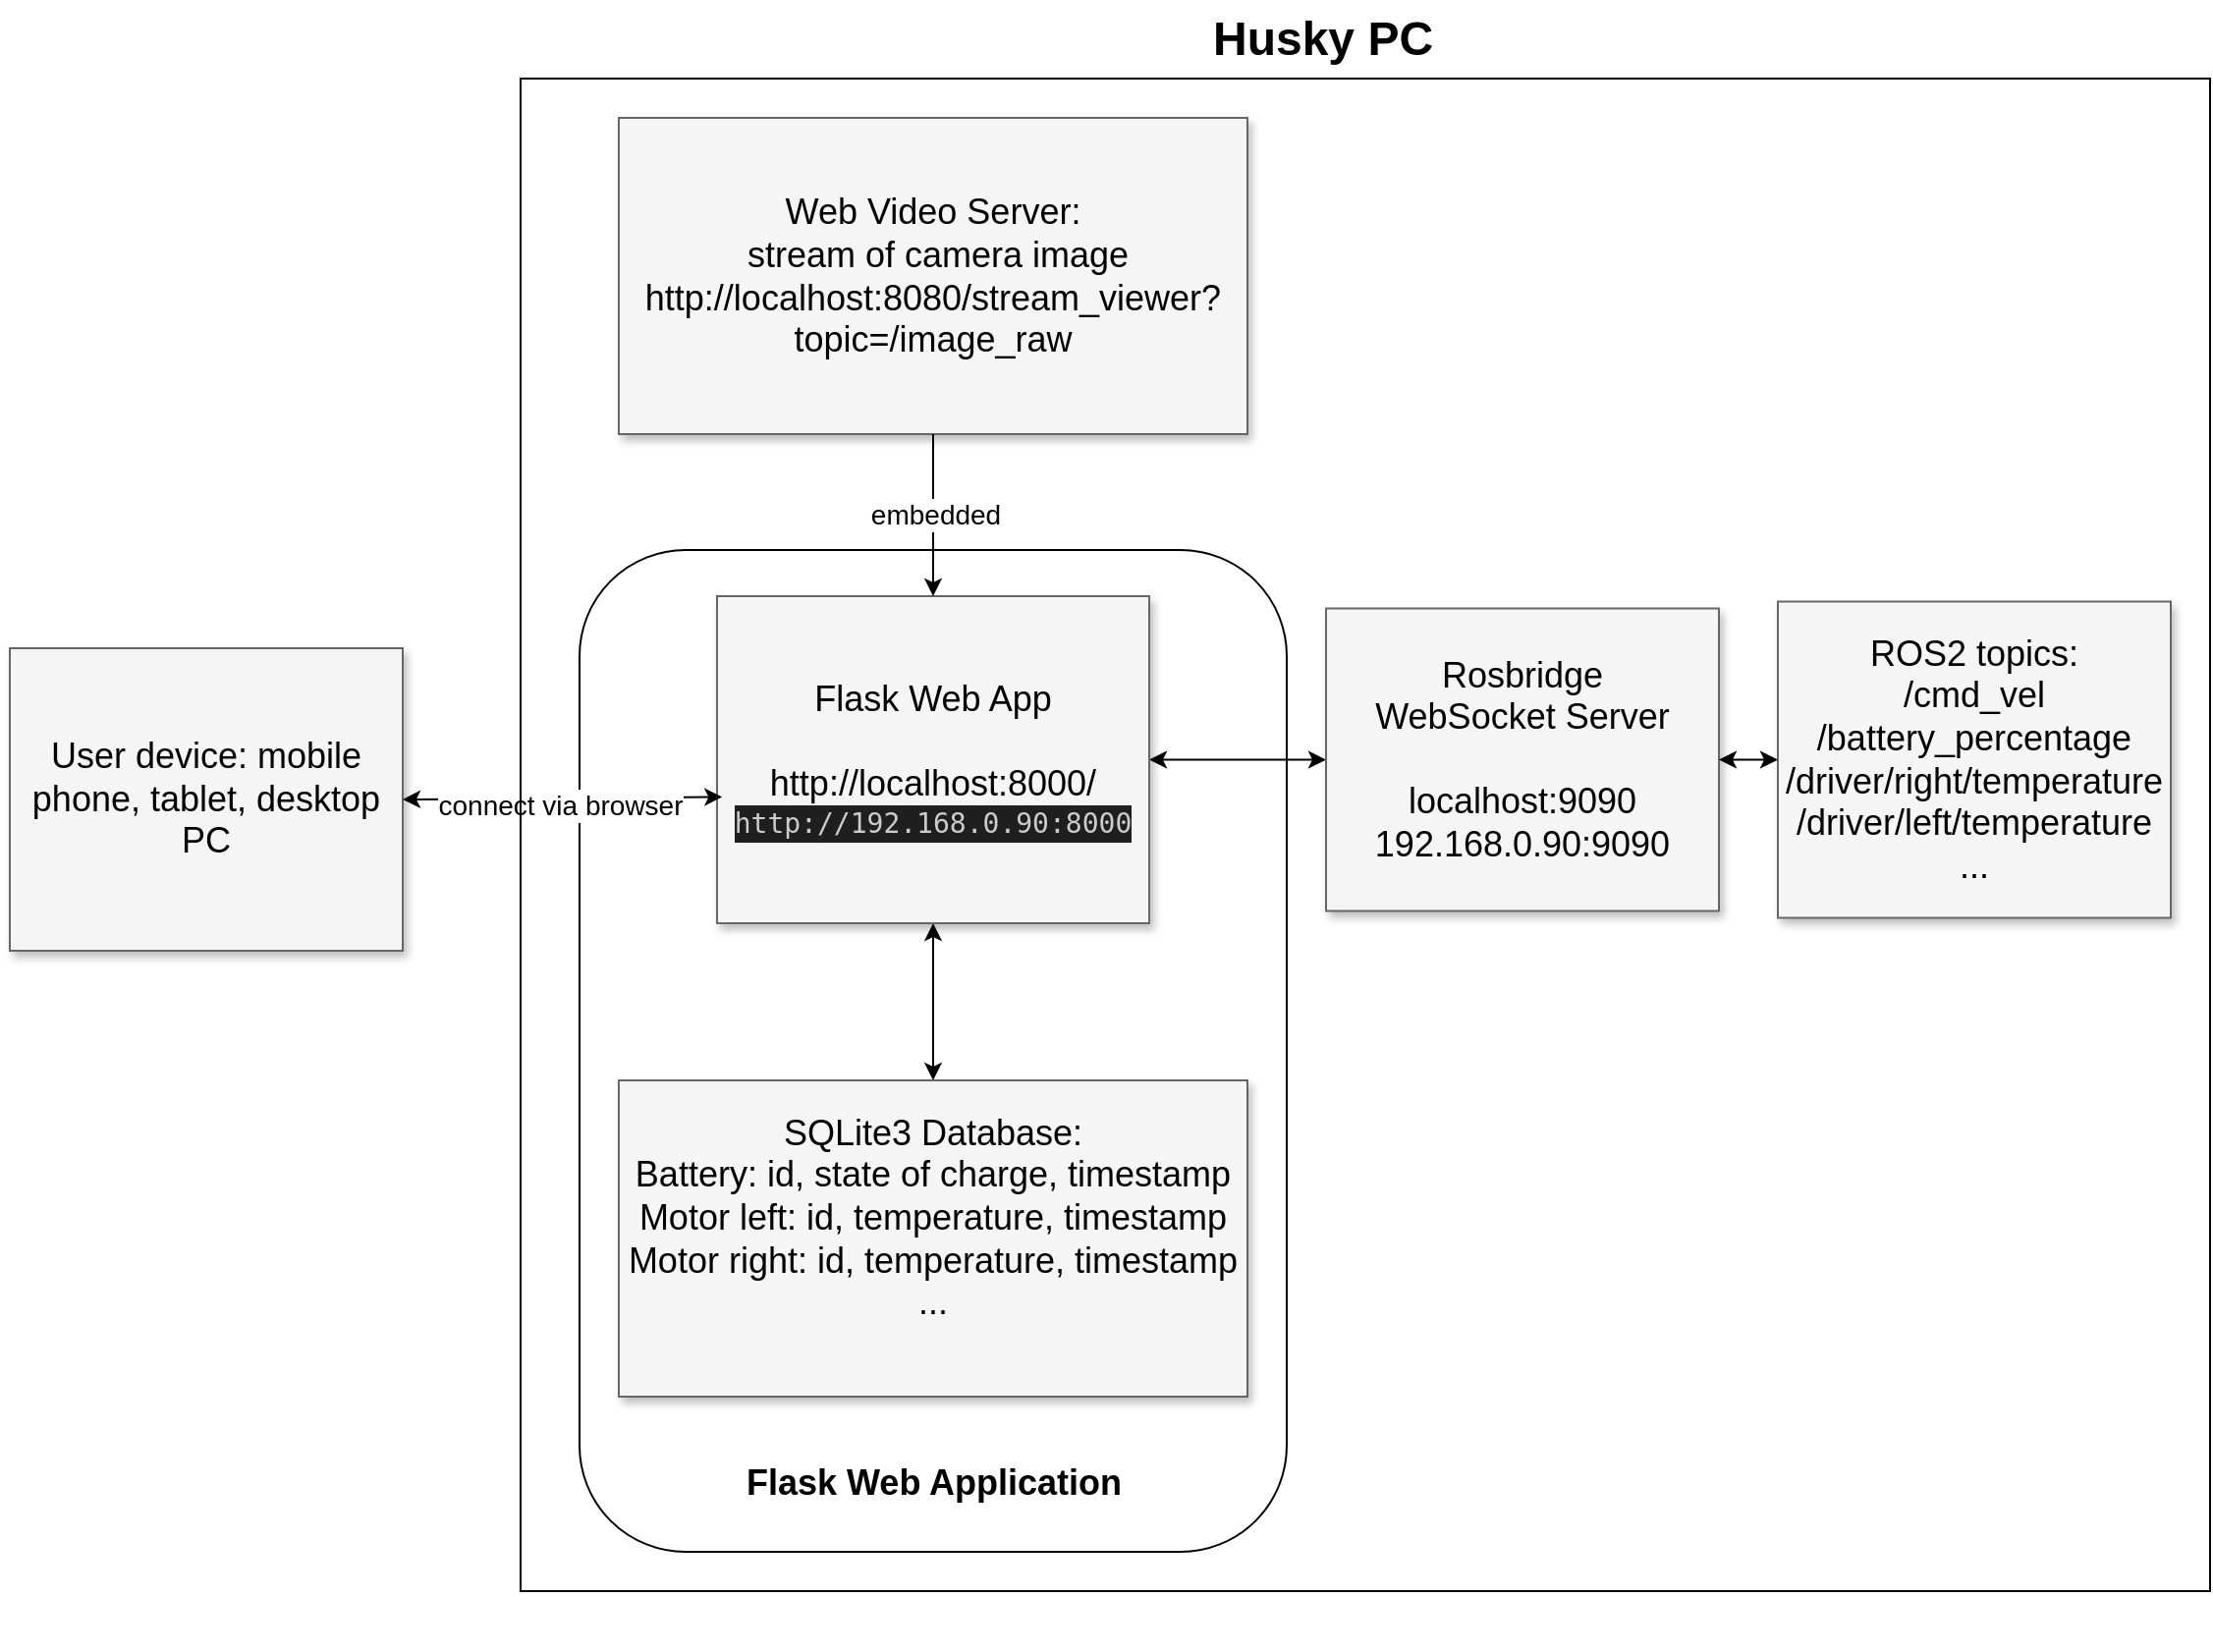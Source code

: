 <mxfile version="24.0.7" type="device">
  <diagram name="Page-1" id="90a13364-a465-7bf4-72fc-28e22215d7a0">
    <mxGraphModel dx="1912" dy="928" grid="1" gridSize="10" guides="1" tooltips="1" connect="1" arrows="1" fold="1" page="1" pageScale="1.5" pageWidth="827" pageHeight="1169" background="none" math="0" shadow="0">
      <root>
        <mxCell id="0" style=";html=1;" />
        <mxCell id="1" style=";html=1;" parent="0" />
        <mxCell id="92aZnivEr3lnGOnxTlvm-25" style="edgeStyle=none;rounded=0;orthogonalLoop=1;jettySize=auto;html=1;exitX=0.5;exitY=1;exitDx=0;exitDy=0;entryX=0.5;entryY=0;entryDx=0;entryDy=0;strokeColor=default;align=center;verticalAlign=middle;fontFamily=Helvetica;fontSize=11;fontColor=default;labelBackgroundColor=default;startArrow=classic;endArrow=classic;" edge="1" parent="1" source="3a17f1ce550125da-2" target="92aZnivEr3lnGOnxTlvm-22">
          <mxGeometry relative="1" as="geometry" />
        </mxCell>
        <mxCell id="92aZnivEr3lnGOnxTlvm-35" style="edgeStyle=none;rounded=0;orthogonalLoop=1;jettySize=auto;html=1;exitX=1;exitY=0.5;exitDx=0;exitDy=0;entryX=0;entryY=0.5;entryDx=0;entryDy=0;strokeColor=default;align=center;verticalAlign=middle;fontFamily=Helvetica;fontSize=11;fontColor=default;labelBackgroundColor=default;startArrow=classic;endArrow=classic;" edge="1" parent="1" source="3a17f1ce550125da-2" target="3a17f1ce550125da-10">
          <mxGeometry relative="1" as="geometry" />
        </mxCell>
        <mxCell id="3a17f1ce550125da-2" value="Flask Web App&lt;br&gt;&lt;div&gt;&lt;br&gt;&lt;/div&gt;&lt;div&gt;http://localhost:8000/&lt;br&gt;&lt;div style=&quot;color: #cccccc;background-color: #1f1f1f;font-family: &#39;Droid Sans Mono&#39;, &#39;monospace&#39;, monospace;font-weight: normal;font-size: 14px;line-height: 19px;white-space: pre;&quot;&gt;&lt;div&gt;&lt;span style=&quot;color: #cccccc;&quot;&gt;http://192.168.0.90:8000&lt;/span&gt;&lt;/div&gt;&lt;/div&gt;&lt;/div&gt;" style="whiteSpace=wrap;html=1;shadow=1;fontSize=18;fillColor=#f5f5f5;strokeColor=#666666;" parent="1" vertex="1">
          <mxGeometry x="440" y="443.5" width="220" height="166.5" as="geometry" />
        </mxCell>
        <mxCell id="3a17f1ce550125da-10" value="Rosbridge&lt;br&gt;WebSocket Server&lt;div&gt;&lt;br&gt;&lt;/div&gt;localhost:9090&lt;br&gt;192.168.0.90:9090" style="whiteSpace=wrap;html=1;shadow=1;fontSize=18;fillColor=#f5f5f5;strokeColor=#666666;" parent="1" vertex="1">
          <mxGeometry x="750" y="449.75" width="200" height="154" as="geometry" />
        </mxCell>
        <mxCell id="92aZnivEr3lnGOnxTlvm-4" value="Husky PC" style="text;strokeColor=none;fillColor=none;html=1;fontSize=24;fontStyle=1;verticalAlign=middle;align=center;" vertex="1" parent="1">
          <mxGeometry x="697.5" y="140" width="100" height="40" as="geometry" />
        </mxCell>
        <mxCell id="92aZnivEr3lnGOnxTlvm-37" style="edgeStyle=none;rounded=0;orthogonalLoop=1;jettySize=auto;html=1;entryX=1;entryY=0.5;entryDx=0;entryDy=0;strokeColor=default;align=center;verticalAlign=middle;fontFamily=Helvetica;fontSize=11;fontColor=default;labelBackgroundColor=default;startArrow=classic;endArrow=classic;" edge="1" parent="1" source="92aZnivEr3lnGOnxTlvm-12" target="3a17f1ce550125da-10">
          <mxGeometry relative="1" as="geometry" />
        </mxCell>
        <mxCell id="92aZnivEr3lnGOnxTlvm-12" value="ROS2 topics: &lt;br&gt;/cmd_vel&lt;br&gt;/battery_percentage&lt;br&gt;/driver/right/temperature&lt;br&gt;/driver/left/temperature&lt;br&gt;..." style="whiteSpace=wrap;html=1;shadow=1;fontSize=18;fillColor=#f5f5f5;strokeColor=#666666;" vertex="1" parent="1">
          <mxGeometry x="980" y="446.25" width="200" height="161" as="geometry" />
        </mxCell>
        <mxCell id="92aZnivEr3lnGOnxTlvm-17" value="" style="rounded=1;whiteSpace=wrap;html=1;fontFamily=Helvetica;fontSize=11;fontColor=default;labelBackgroundColor=default;fillColor=none;" vertex="1" parent="1">
          <mxGeometry x="370" y="420" width="360" height="510" as="geometry" />
        </mxCell>
        <mxCell id="92aZnivEr3lnGOnxTlvm-21" value="&lt;div style=&quot;font-size: 18px;&quot;&gt;Flask Web Application&lt;/div&gt;" style="text;strokeColor=none;fillColor=none;html=1;fontSize=11;fontStyle=1;verticalAlign=middle;align=center;fontFamily=Helvetica;fontColor=default;labelBackgroundColor=default;" vertex="1" parent="1">
          <mxGeometry x="426.25" y="810" width="247.5" height="170" as="geometry" />
        </mxCell>
        <mxCell id="92aZnivEr3lnGOnxTlvm-22" value="SQLite3 Database:&lt;br&gt;Battery: id, state of charge, timestamp&lt;br&gt;Motor left: id, temperature, timestamp&lt;br&gt;Motor right: id, temperature, timestamp&lt;br&gt;...&lt;br&gt;&lt;div&gt;&lt;br&gt;&lt;/div&gt;" style="whiteSpace=wrap;html=1;shadow=1;fontSize=18;fillColor=#f5f5f5;strokeColor=#666666;" vertex="1" parent="1">
          <mxGeometry x="390" y="690" width="320" height="161" as="geometry" />
        </mxCell>
        <mxCell id="92aZnivEr3lnGOnxTlvm-26" value="Web Video Server:&lt;div&gt;&amp;nbsp;stream of camera image&lt;br&gt;http://localhost:8080/stream_viewer?topic=/image_raw&lt;br&gt;&lt;/div&gt;" style="whiteSpace=wrap;html=1;shadow=1;fontSize=18;fillColor=#f5f5f5;strokeColor=#666666;" vertex="1" parent="1">
          <mxGeometry x="390" y="200" width="320" height="161" as="geometry" />
        </mxCell>
        <mxCell id="92aZnivEr3lnGOnxTlvm-38" value="User device: mobile phone, tablet, desktop PC" style="whiteSpace=wrap;html=1;shadow=1;fontSize=18;fillColor=#f5f5f5;strokeColor=#666666;" vertex="1" parent="1">
          <mxGeometry x="80" y="470" width="200" height="154" as="geometry" />
        </mxCell>
        <mxCell id="92aZnivEr3lnGOnxTlvm-44" style="edgeStyle=none;rounded=0;orthogonalLoop=1;jettySize=auto;html=1;exitX=1;exitY=0.5;exitDx=0;exitDy=0;entryX=0.012;entryY=0.614;entryDx=0;entryDy=0;entryPerimeter=0;strokeColor=default;align=center;verticalAlign=middle;fontFamily=Helvetica;fontSize=11;fontColor=default;labelBackgroundColor=default;startArrow=classic;endArrow=classic;" edge="1" parent="1" source="92aZnivEr3lnGOnxTlvm-38" target="3a17f1ce550125da-2">
          <mxGeometry relative="1" as="geometry" />
        </mxCell>
        <mxCell id="92aZnivEr3lnGOnxTlvm-45" value="Text" style="edgeLabel;html=1;align=center;verticalAlign=middle;resizable=0;points=[];fontFamily=Helvetica;fontSize=11;fontColor=default;labelBackgroundColor=default;" vertex="1" connectable="0" parent="92aZnivEr3lnGOnxTlvm-44">
          <mxGeometry x="0.022" y="-2" relative="1" as="geometry">
            <mxPoint x="1" as="offset" />
          </mxGeometry>
        </mxCell>
        <mxCell id="92aZnivEr3lnGOnxTlvm-46" value="&lt;font style=&quot;font-size: 14px;&quot;&gt;connect via browser&lt;/font&gt;" style="edgeLabel;html=1;align=center;verticalAlign=middle;resizable=0;points=[];fontFamily=Helvetica;fontSize=11;fontColor=default;labelBackgroundColor=default;" vertex="1" connectable="0" parent="92aZnivEr3lnGOnxTlvm-44">
          <mxGeometry x="0.072" y="-3" relative="1" as="geometry">
            <mxPoint x="-7" as="offset" />
          </mxGeometry>
        </mxCell>
        <mxCell id="92aZnivEr3lnGOnxTlvm-54" value="" style="endArrow=classic;html=1;rounded=0;strokeColor=default;align=center;verticalAlign=middle;fontFamily=Helvetica;fontSize=11;fontColor=default;labelBackgroundColor=default;anchorPointDirection=0;entryX=0.5;entryY=0;entryDx=0;entryDy=0;exitX=0.5;exitY=1;exitDx=0;exitDy=0;" edge="1" parent="1" source="92aZnivEr3lnGOnxTlvm-26" target="3a17f1ce550125da-2">
          <mxGeometry width="50" height="50" relative="1" as="geometry">
            <mxPoint x="470" y="320" as="sourcePoint" />
            <mxPoint x="540" y="400" as="targetPoint" />
          </mxGeometry>
        </mxCell>
        <mxCell id="92aZnivEr3lnGOnxTlvm-55" value="embedded" style="edgeLabel;html=1;align=center;verticalAlign=middle;resizable=0;points=[];fontFamily=Helvetica;fontSize=14;fontColor=default;labelBackgroundColor=default;" vertex="1" connectable="0" parent="92aZnivEr3lnGOnxTlvm-54">
          <mxGeometry x="0.018" y="1" relative="1" as="geometry">
            <mxPoint y="-1" as="offset" />
          </mxGeometry>
        </mxCell>
        <mxCell id="92aZnivEr3lnGOnxTlvm-58" value="" style="rounded=0;whiteSpace=wrap;html=1;fontFamily=Helvetica;fontSize=11;fontColor=default;labelBackgroundColor=default;fillColor=none;metaEdit=1;" vertex="1" parent="1">
          <mxGeometry x="340" y="180" width="860" height="770" as="geometry" />
        </mxCell>
      </root>
    </mxGraphModel>
  </diagram>
</mxfile>
